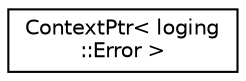digraph "Graphical Class Hierarchy"
{
 // LATEX_PDF_SIZE
  edge [fontname="Helvetica",fontsize="10",labelfontname="Helvetica",labelfontsize="10"];
  node [fontname="Helvetica",fontsize="10",shape=record];
  rankdir="LR";
  Node0 [label="ContextPtr\< loging\l::Error \>",height=0.2,width=0.4,color="black", fillcolor="white", style="filled",URL="$classContextPtr.html",tooltip=" "];
}
